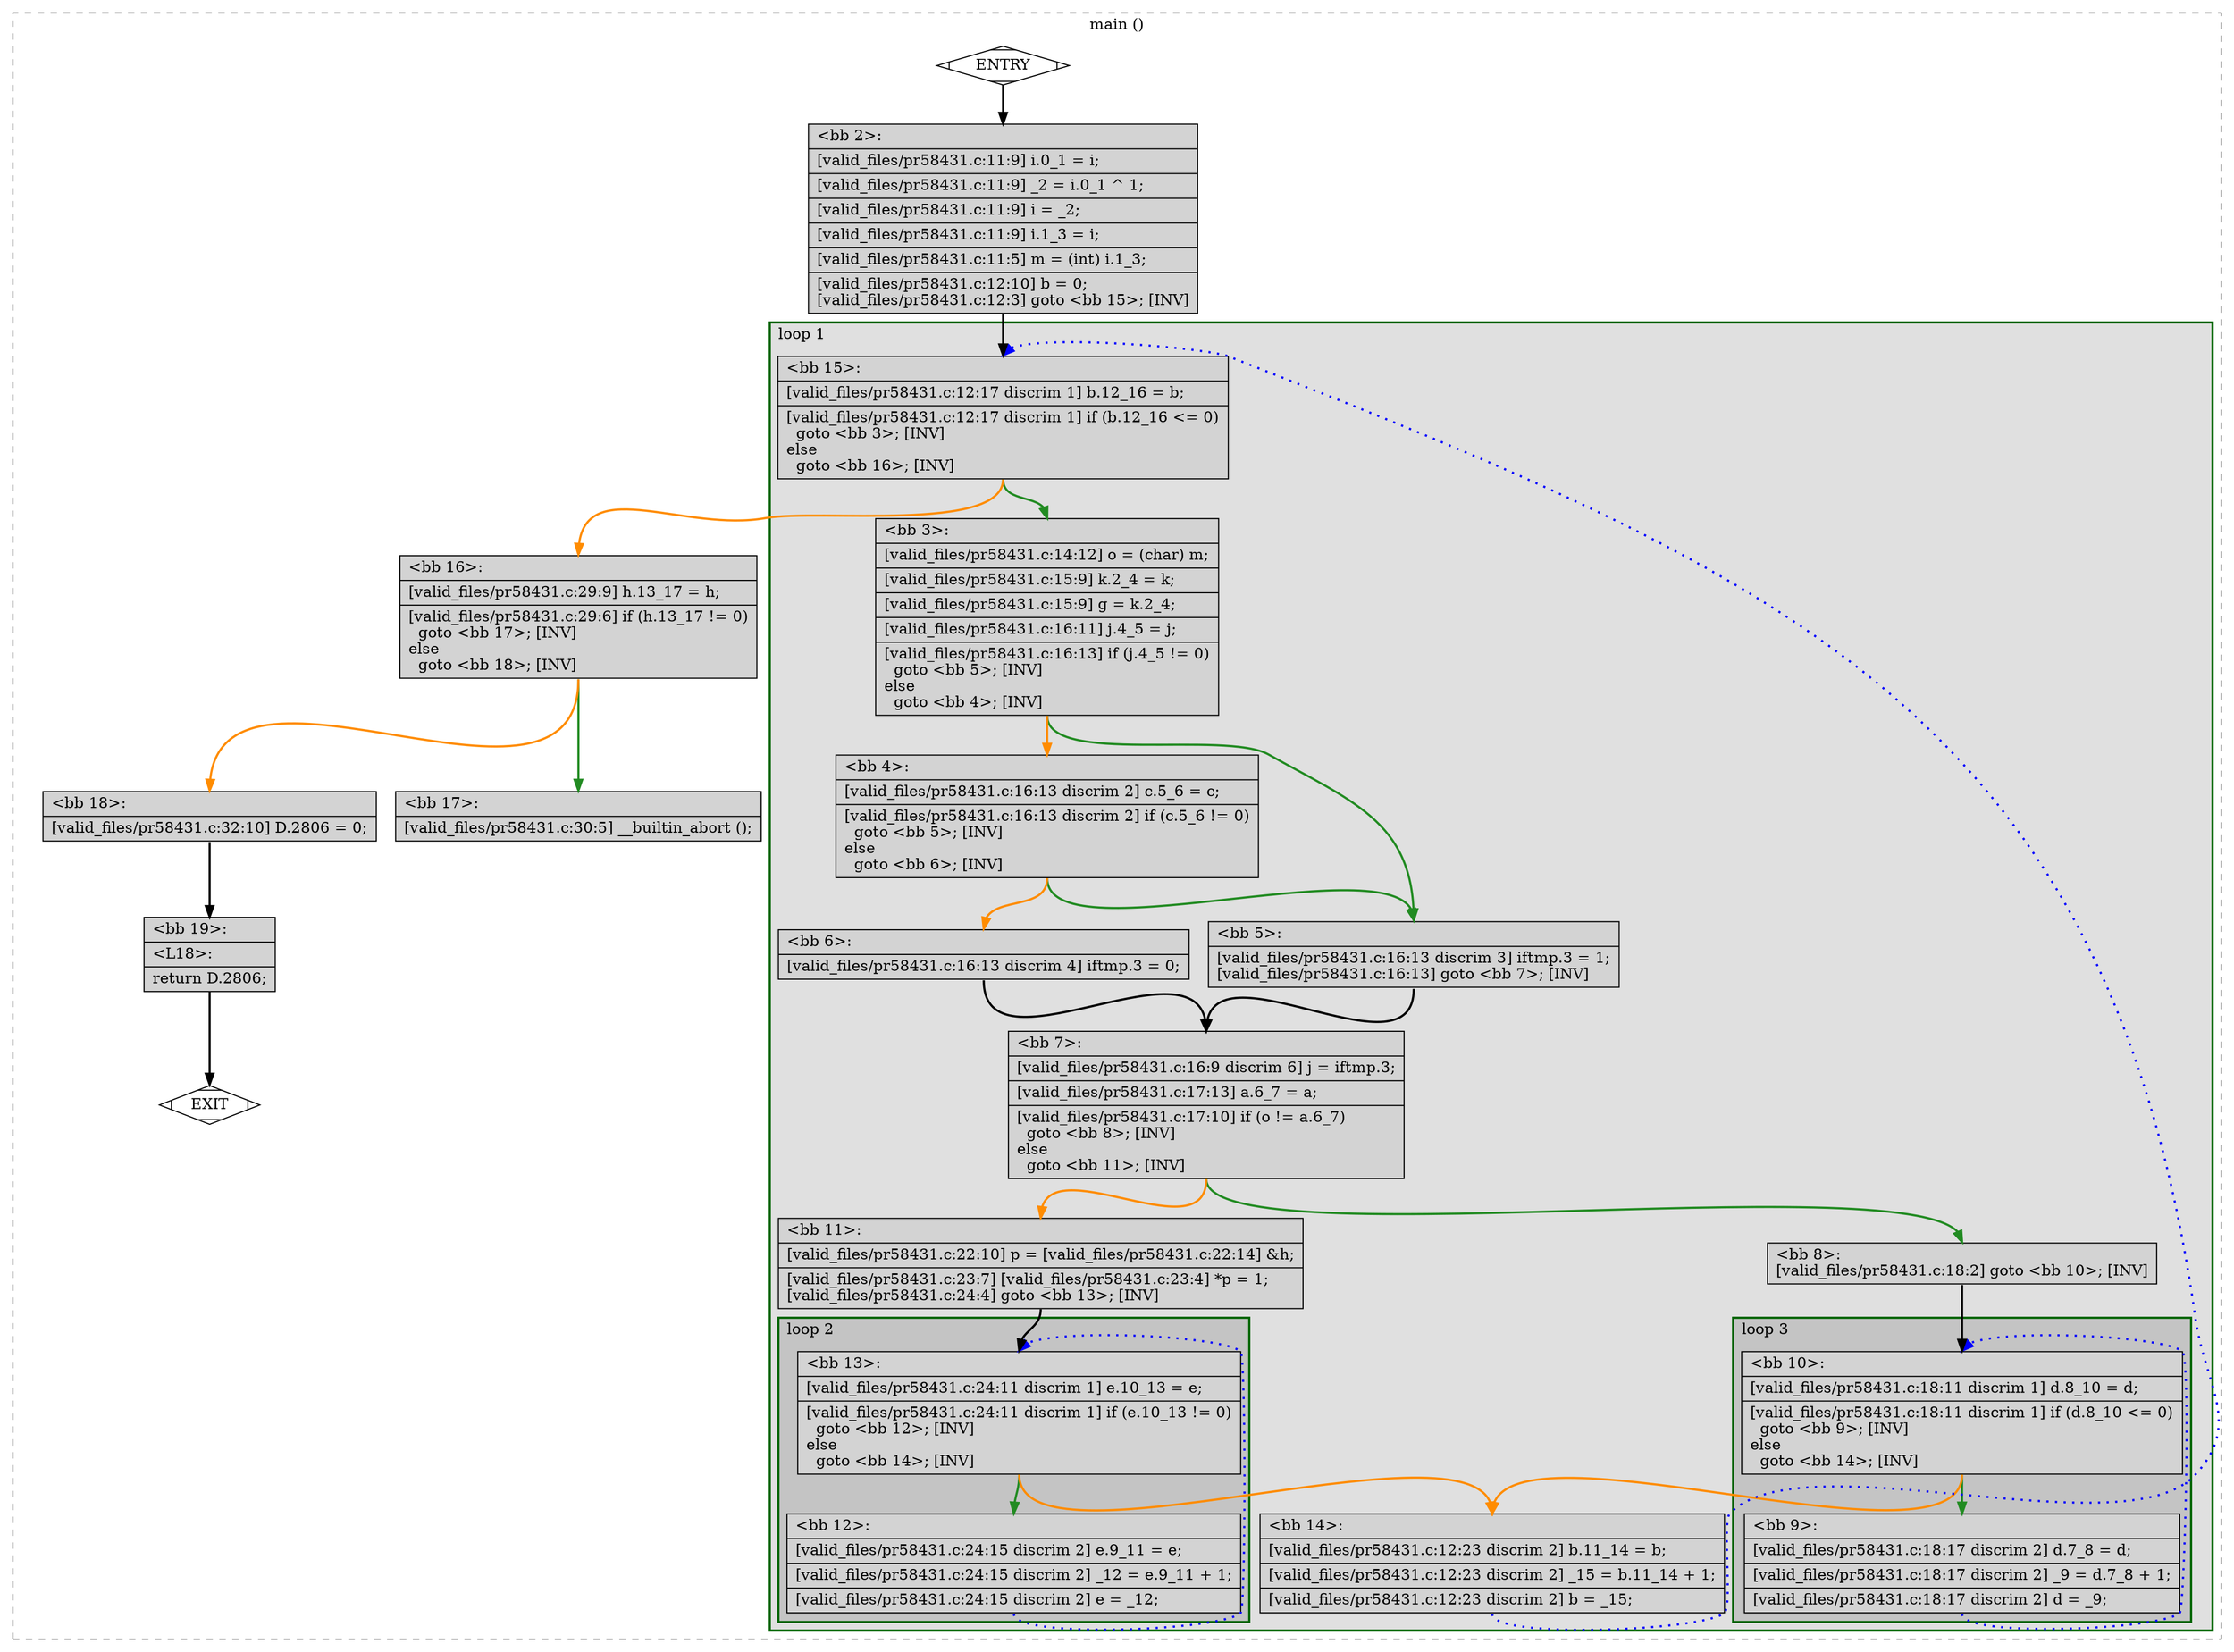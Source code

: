digraph "a-pr58431.c.015t.cfg" {
overlap=false;
subgraph "cluster_main" {
	style="dashed";
	color="black";
	label="main ()";
	subgraph cluster_0_1 {
	style="filled";
	color="darkgreen";
	fillcolor="grey88";
	label="loop 1";
	labeljust=l;
	penwidth=2;
	subgraph cluster_0_3 {
	style="filled";
	color="darkgreen";
	fillcolor="grey77";
	label="loop 3";
	labeljust=l;
	penwidth=2;
	fn_0_basic_block_10 [shape=record,style=filled,fillcolor=lightgrey,label="{\<bb\ 10\>:\l\
|[valid_files/pr58431.c:18:11\ discrim\ 1]\ d.8_10\ =\ d;\l\
|[valid_files/pr58431.c:18:11\ discrim\ 1]\ if\ (d.8_10\ \<=\ 0)\l\
\ \ goto\ \<bb\ 9\>;\ [INV]\l\
else\l\
\ \ goto\ \<bb\ 14\>;\ [INV]\l\
}"];

	fn_0_basic_block_9 [shape=record,style=filled,fillcolor=lightgrey,label="{\<bb\ 9\>:\l\
|[valid_files/pr58431.c:18:17\ discrim\ 2]\ d.7_8\ =\ d;\l\
|[valid_files/pr58431.c:18:17\ discrim\ 2]\ _9\ =\ d.7_8\ +\ 1;\l\
|[valid_files/pr58431.c:18:17\ discrim\ 2]\ d\ =\ _9;\l\
}"];

	}
	subgraph cluster_0_2 {
	style="filled";
	color="darkgreen";
	fillcolor="grey77";
	label="loop 2";
	labeljust=l;
	penwidth=2;
	fn_0_basic_block_13 [shape=record,style=filled,fillcolor=lightgrey,label="{\<bb\ 13\>:\l\
|[valid_files/pr58431.c:24:11\ discrim\ 1]\ e.10_13\ =\ e;\l\
|[valid_files/pr58431.c:24:11\ discrim\ 1]\ if\ (e.10_13\ !=\ 0)\l\
\ \ goto\ \<bb\ 12\>;\ [INV]\l\
else\l\
\ \ goto\ \<bb\ 14\>;\ [INV]\l\
}"];

	fn_0_basic_block_12 [shape=record,style=filled,fillcolor=lightgrey,label="{\<bb\ 12\>:\l\
|[valid_files/pr58431.c:24:15\ discrim\ 2]\ e.9_11\ =\ e;\l\
|[valid_files/pr58431.c:24:15\ discrim\ 2]\ _12\ =\ e.9_11\ +\ 1;\l\
|[valid_files/pr58431.c:24:15\ discrim\ 2]\ e\ =\ _12;\l\
}"];

	}
	fn_0_basic_block_15 [shape=record,style=filled,fillcolor=lightgrey,label="{\<bb\ 15\>:\l\
|[valid_files/pr58431.c:12:17\ discrim\ 1]\ b.12_16\ =\ b;\l\
|[valid_files/pr58431.c:12:17\ discrim\ 1]\ if\ (b.12_16\ \<=\ 0)\l\
\ \ goto\ \<bb\ 3\>;\ [INV]\l\
else\l\
\ \ goto\ \<bb\ 16\>;\ [INV]\l\
}"];

	fn_0_basic_block_3 [shape=record,style=filled,fillcolor=lightgrey,label="{\<bb\ 3\>:\l\
|[valid_files/pr58431.c:14:12]\ o\ =\ (char)\ m;\l\
|[valid_files/pr58431.c:15:9]\ k.2_4\ =\ k;\l\
|[valid_files/pr58431.c:15:9]\ g\ =\ k.2_4;\l\
|[valid_files/pr58431.c:16:11]\ j.4_5\ =\ j;\l\
|[valid_files/pr58431.c:16:13]\ if\ (j.4_5\ !=\ 0)\l\
\ \ goto\ \<bb\ 5\>;\ [INV]\l\
else\l\
\ \ goto\ \<bb\ 4\>;\ [INV]\l\
}"];

	fn_0_basic_block_5 [shape=record,style=filled,fillcolor=lightgrey,label="{\<bb\ 5\>:\l\
|[valid_files/pr58431.c:16:13\ discrim\ 3]\ iftmp.3\ =\ 1;\l\
[valid_files/pr58431.c:16:13]\ goto\ \<bb\ 7\>;\ [INV]\l\
}"];

	fn_0_basic_block_4 [shape=record,style=filled,fillcolor=lightgrey,label="{\<bb\ 4\>:\l\
|[valid_files/pr58431.c:16:13\ discrim\ 2]\ c.5_6\ =\ c;\l\
|[valid_files/pr58431.c:16:13\ discrim\ 2]\ if\ (c.5_6\ !=\ 0)\l\
\ \ goto\ \<bb\ 5\>;\ [INV]\l\
else\l\
\ \ goto\ \<bb\ 6\>;\ [INV]\l\
}"];

	fn_0_basic_block_7 [shape=record,style=filled,fillcolor=lightgrey,label="{\<bb\ 7\>:\l\
|[valid_files/pr58431.c:16:9\ discrim\ 6]\ j\ =\ iftmp.3;\l\
|[valid_files/pr58431.c:17:13]\ a.6_7\ =\ a;\l\
|[valid_files/pr58431.c:17:10]\ if\ (o\ !=\ a.6_7)\l\
\ \ goto\ \<bb\ 8\>;\ [INV]\l\
else\l\
\ \ goto\ \<bb\ 11\>;\ [INV]\l\
}"];

	fn_0_basic_block_6 [shape=record,style=filled,fillcolor=lightgrey,label="{\<bb\ 6\>:\l\
|[valid_files/pr58431.c:16:13\ discrim\ 4]\ iftmp.3\ =\ 0;\l\
}"];

	fn_0_basic_block_8 [shape=record,style=filled,fillcolor=lightgrey,label="{\<bb\ 8\>:\l\
[valid_files/pr58431.c:18:2]\ goto\ \<bb\ 10\>;\ [INV]\l\
}"];

	fn_0_basic_block_11 [shape=record,style=filled,fillcolor=lightgrey,label="{\<bb\ 11\>:\l\
|[valid_files/pr58431.c:22:10]\ p\ =\ [valid_files/pr58431.c:22:14]\ &h;\l\
|[valid_files/pr58431.c:23:7]\ [valid_files/pr58431.c:23:4]\ *p\ =\ 1;\l\
[valid_files/pr58431.c:24:4]\ goto\ \<bb\ 13\>;\ [INV]\l\
}"];

	fn_0_basic_block_14 [shape=record,style=filled,fillcolor=lightgrey,label="{\<bb\ 14\>:\l\
|[valid_files/pr58431.c:12:23\ discrim\ 2]\ b.11_14\ =\ b;\l\
|[valid_files/pr58431.c:12:23\ discrim\ 2]\ _15\ =\ b.11_14\ +\ 1;\l\
|[valid_files/pr58431.c:12:23\ discrim\ 2]\ b\ =\ _15;\l\
}"];

	}
	fn_0_basic_block_0 [shape=Mdiamond,style=filled,fillcolor=white,label="ENTRY"];

	fn_0_basic_block_1 [shape=Mdiamond,style=filled,fillcolor=white,label="EXIT"];

	fn_0_basic_block_2 [shape=record,style=filled,fillcolor=lightgrey,label="{\<bb\ 2\>:\l\
|[valid_files/pr58431.c:11:9]\ i.0_1\ =\ i;\l\
|[valid_files/pr58431.c:11:9]\ _2\ =\ i.0_1\ ^\ 1;\l\
|[valid_files/pr58431.c:11:9]\ i\ =\ _2;\l\
|[valid_files/pr58431.c:11:9]\ i.1_3\ =\ i;\l\
|[valid_files/pr58431.c:11:5]\ m\ =\ (int)\ i.1_3;\l\
|[valid_files/pr58431.c:12:10]\ b\ =\ 0;\l\
[valid_files/pr58431.c:12:3]\ goto\ \<bb\ 15\>;\ [INV]\l\
}"];

	fn_0_basic_block_16 [shape=record,style=filled,fillcolor=lightgrey,label="{\<bb\ 16\>:\l\
|[valid_files/pr58431.c:29:9]\ h.13_17\ =\ h;\l\
|[valid_files/pr58431.c:29:6]\ if\ (h.13_17\ !=\ 0)\l\
\ \ goto\ \<bb\ 17\>;\ [INV]\l\
else\l\
\ \ goto\ \<bb\ 18\>;\ [INV]\l\
}"];

	fn_0_basic_block_17 [shape=record,style=filled,fillcolor=lightgrey,label="{\<bb\ 17\>:\l\
|[valid_files/pr58431.c:30:5]\ __builtin_abort\ ();\l\
}"];

	fn_0_basic_block_18 [shape=record,style=filled,fillcolor=lightgrey,label="{\<bb\ 18\>:\l\
|[valid_files/pr58431.c:32:10]\ D.2806\ =\ 0;\l\
}"];

	fn_0_basic_block_19 [shape=record,style=filled,fillcolor=lightgrey,label="{\<bb\ 19\>:\l\
|\<L18\>:\l\
|return\ D.2806;\l\
}"];

	fn_0_basic_block_0:s -> fn_0_basic_block_2:n [style="solid,bold",color=black,weight=100,constraint=true];
	fn_0_basic_block_2:s -> fn_0_basic_block_15:n [style="solid,bold",color=black,weight=100,constraint=true];
	fn_0_basic_block_3:s -> fn_0_basic_block_5:n [style="solid,bold",color=forestgreen,weight=10,constraint=true];
	fn_0_basic_block_3:s -> fn_0_basic_block_4:n [style="solid,bold",color=darkorange,weight=10,constraint=true];
	fn_0_basic_block_4:s -> fn_0_basic_block_5:n [style="solid,bold",color=forestgreen,weight=10,constraint=true];
	fn_0_basic_block_4:s -> fn_0_basic_block_6:n [style="solid,bold",color=darkorange,weight=10,constraint=true];
	fn_0_basic_block_5:s -> fn_0_basic_block_7:n [style="solid,bold",color=black,weight=100,constraint=true];
	fn_0_basic_block_6:s -> fn_0_basic_block_7:n [style="solid,bold",color=black,weight=100,constraint=true];
	fn_0_basic_block_7:s -> fn_0_basic_block_8:n [style="solid,bold",color=forestgreen,weight=10,constraint=true];
	fn_0_basic_block_7:s -> fn_0_basic_block_11:n [style="solid,bold",color=darkorange,weight=10,constraint=true];
	fn_0_basic_block_8:s -> fn_0_basic_block_10:n [style="solid,bold",color=black,weight=100,constraint=true];
	fn_0_basic_block_9:s -> fn_0_basic_block_10:n [style="dotted,bold",color=blue,weight=10,constraint=false];
	fn_0_basic_block_10:s -> fn_0_basic_block_9:n [style="solid,bold",color=forestgreen,weight=10,constraint=true];
	fn_0_basic_block_10:s -> fn_0_basic_block_14:n [style="solid,bold",color=darkorange,weight=10,constraint=true];
	fn_0_basic_block_11:s -> fn_0_basic_block_13:n [style="solid,bold",color=black,weight=100,constraint=true];
	fn_0_basic_block_12:s -> fn_0_basic_block_13:n [style="dotted,bold",color=blue,weight=10,constraint=false];
	fn_0_basic_block_13:s -> fn_0_basic_block_12:n [style="solid,bold",color=forestgreen,weight=10,constraint=true];
	fn_0_basic_block_13:s -> fn_0_basic_block_14:n [style="solid,bold",color=darkorange,weight=10,constraint=true];
	fn_0_basic_block_14:s -> fn_0_basic_block_15:n [style="dotted,bold",color=blue,weight=10,constraint=false];
	fn_0_basic_block_15:s -> fn_0_basic_block_3:n [style="solid,bold",color=forestgreen,weight=10,constraint=true];
	fn_0_basic_block_15:s -> fn_0_basic_block_16:n [style="solid,bold",color=darkorange,weight=10,constraint=true];
	fn_0_basic_block_16:s -> fn_0_basic_block_17:n [style="solid,bold",color=forestgreen,weight=10,constraint=true];
	fn_0_basic_block_16:s -> fn_0_basic_block_18:n [style="solid,bold",color=darkorange,weight=10,constraint=true];
	fn_0_basic_block_18:s -> fn_0_basic_block_19:n [style="solid,bold",color=black,weight=100,constraint=true];
	fn_0_basic_block_19:s -> fn_0_basic_block_1:n [style="solid,bold",color=black,weight=10,constraint=true];
	fn_0_basic_block_0:s -> fn_0_basic_block_1:n [style="invis",constraint=true];
}
}
